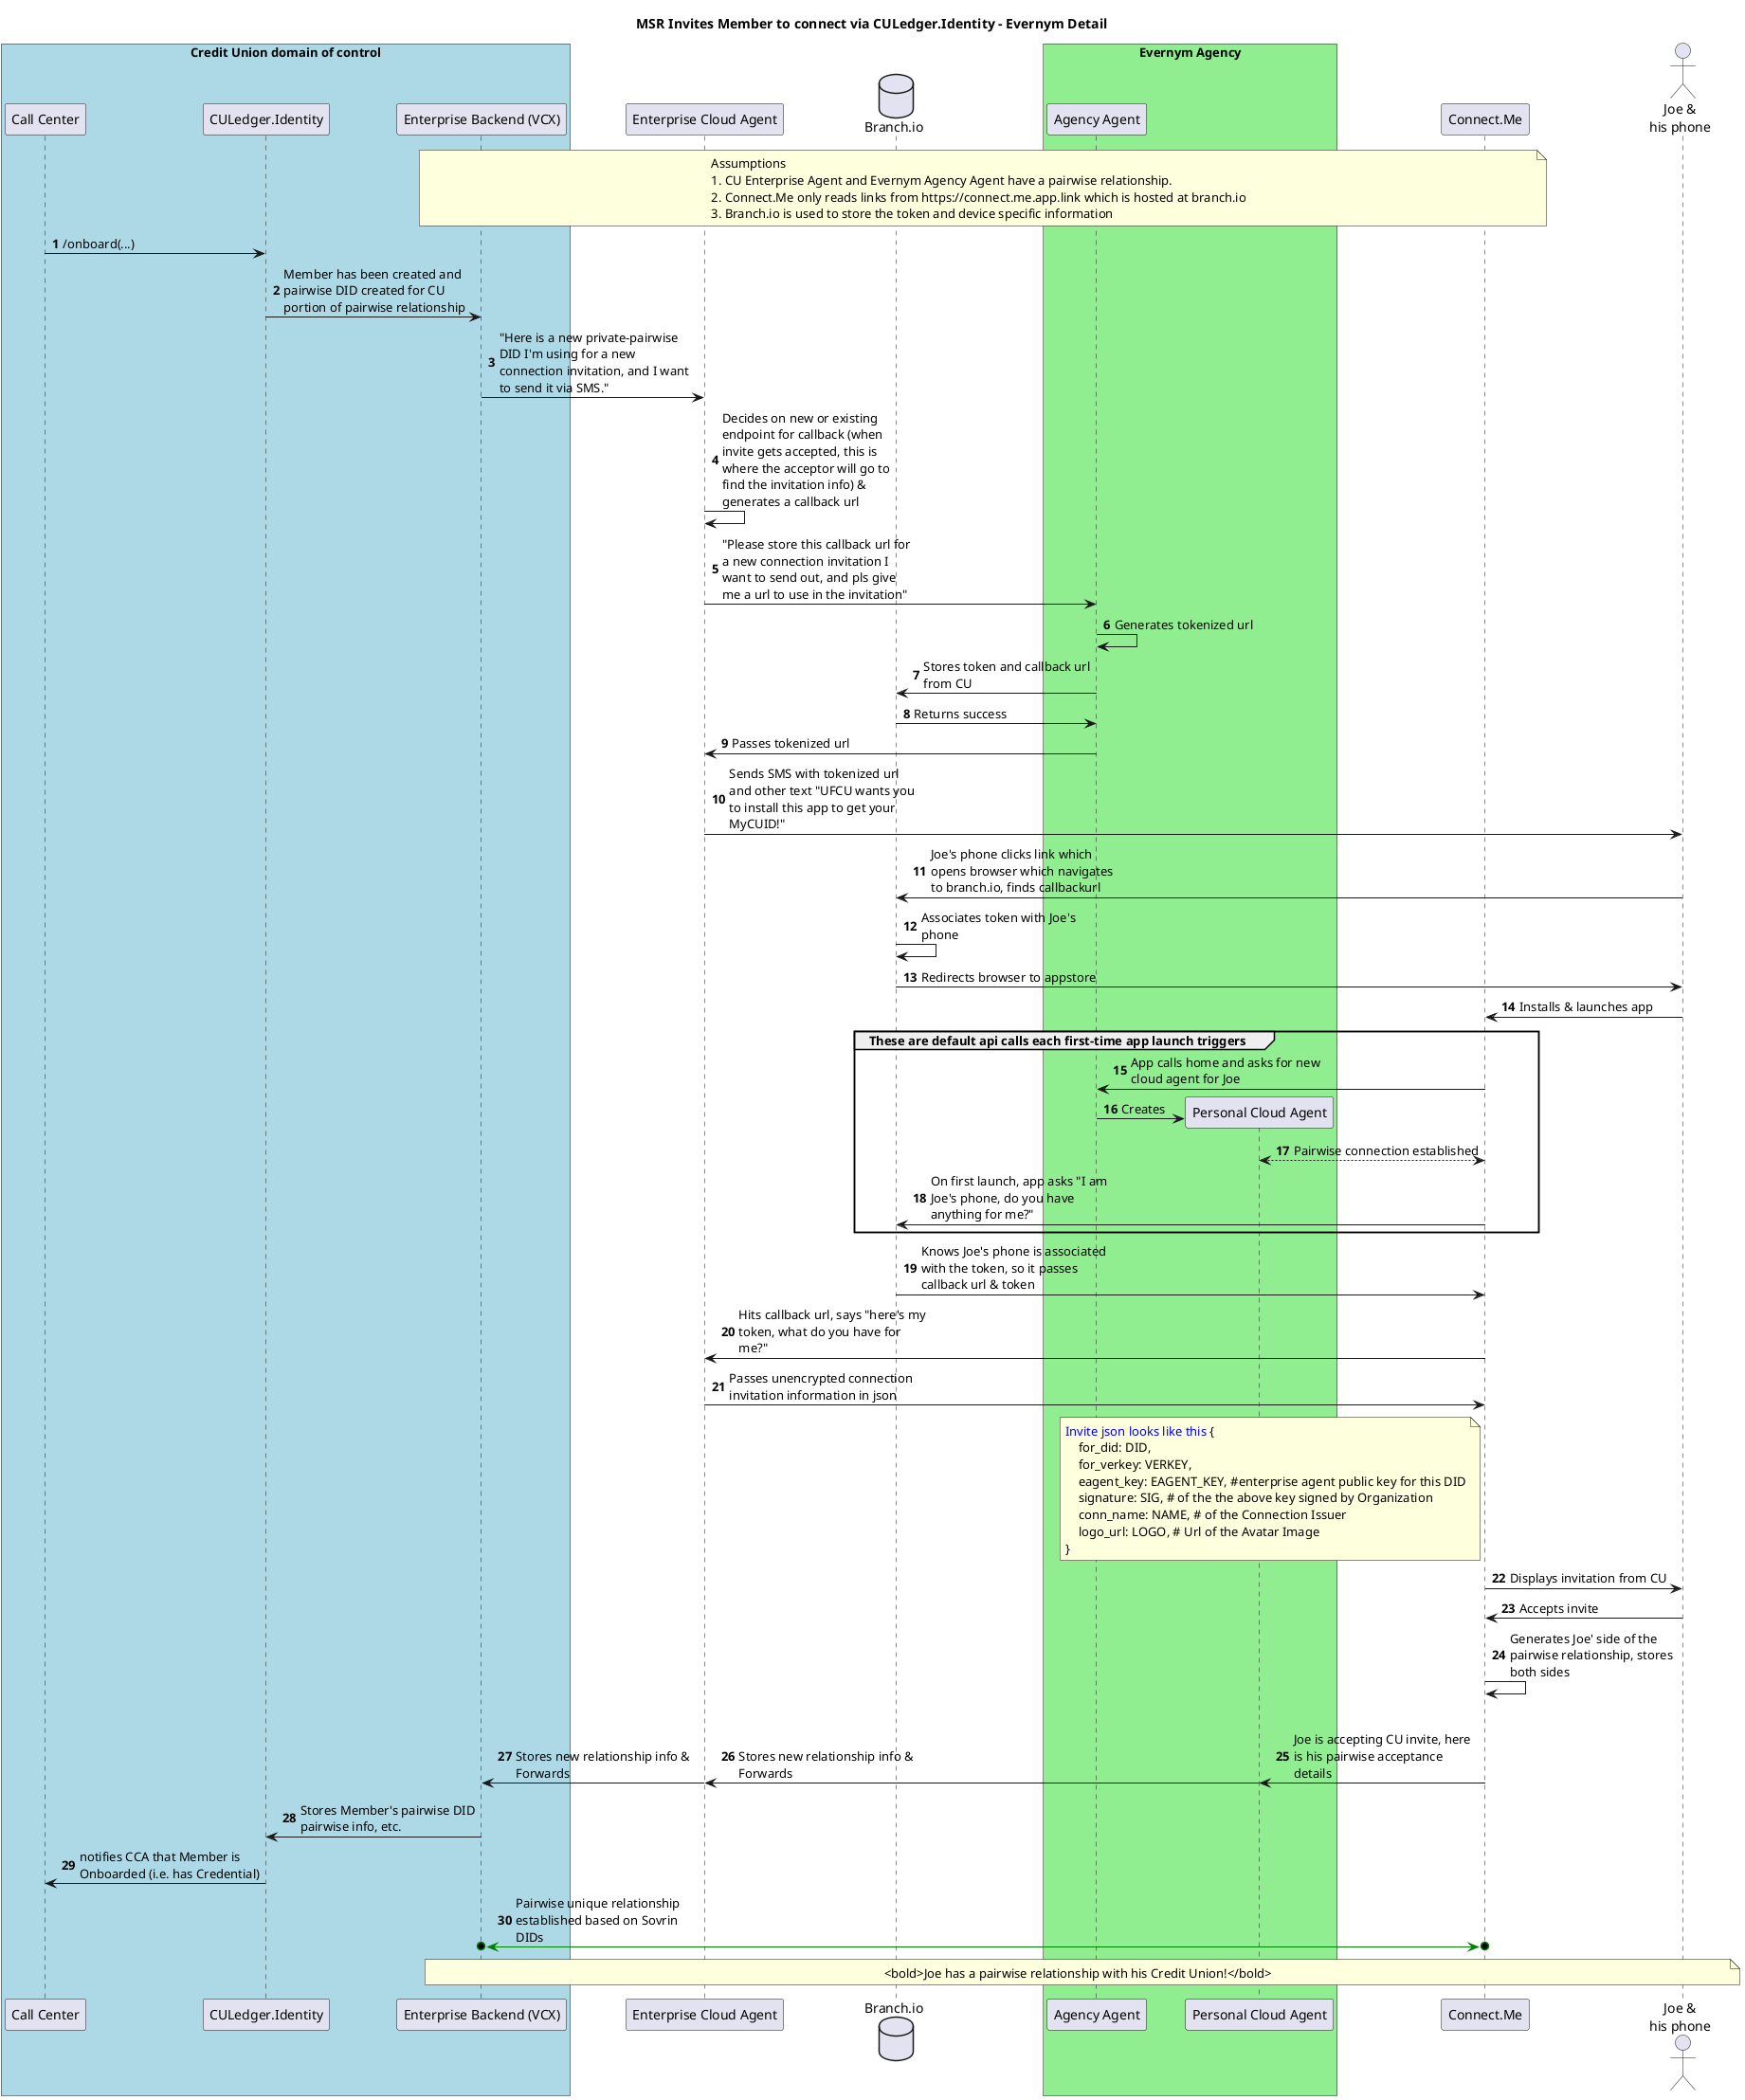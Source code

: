 @startuml
skinparam maxmessagesize 200
box "Credit Union domain of control" #lightblue
participant "Call Center" as cca
participant "CULedger.Identity" as cuid
participant "Enterprise Backend (VCX)" as cu
end box

participant "Enterprise Cloud Agent" as cuag
database "Branch.io" as bra
box "Evernym Agency" #lightgreen
participant "Agency Agent" as agag
participant "Personal Cloud Agent" as conag
end box
participant "Connect.Me" as con
actor "Joe &\nhis phone" as joe


title MSR Invites Member to connect via CULedger.Identity - Evernym Detail

note over cu, con
Assumptions
1. CU Enterprise Agent and Evernym Agency Agent have a pairwise relationship.
2. Connect.Me only reads links from https://connect.me.app.link which is hosted at branch.io
3. Branch.io is used to store the token and device specific information
end note
autonumber
cca -> cuid: /onboard(...)
cuid -> cu: Member has been created and pairwise DID created for CU portion of pairwise relationship
cu -> cuag: "Here is a new private-pairwise DID I'm using for a new connection invitation, and I want to send it via SMS."
cuag -> cuag: Decides on new or existing endpoint for callback (when invite gets accepted, this is where the acceptor will go to find the invitation info) & generates a callback url
cuag -> agag: "Please store this callback url for a new connection invitation I want to send out, and pls give me a url to use in the invitation"
agag -> agag: Generates tokenized url
agag -> bra: Stores token and callback url from CU
bra -> agag: Returns success
agag -> cuag: Passes tokenized url
cuag -> joe: Sends SMS with tokenized url and other text "UFCU wants you to install this app to get your MyCUID!"
joe -> bra: Joe's phone clicks link which opens browser which navigates to branch.io, finds callbackurl
bra -> bra: Associates token with Joe's phone
bra -> joe: Redirects browser to appstore
joe -> con: Installs & launches app
group These are default api calls each first-time app launch triggers
con -> agag: App calls home and asks for new cloud agent for Joe
create conag
agag -> conag: Creates
conag <--> con: Pairwise connection established
con -> bra: On first launch, app asks "I am Joe's phone, do you have anything for me?"
end
bra -> con: Knows Joe's phone is associated with the token, so it passes callback url & token
con -> cuag: Hits callback url, says "here's my token, what do you have for me?"
cuag -> con: Passes unencrypted connection invitation information in json
note left of con
<color:blue>Invite json looks like this</color> {
    for_did: DID,
    for_verkey: VERKEY,
    eagent_key: EAGENT_KEY, #enterprise agent public key for this DID
    signature: SIG, # of the the above key signed by Organization
    conn_name: NAME, # of the Connection Issuer
    logo_url: LOGO, # Url of the Avatar Image
}
end note
con -> joe: Displays invitation from CU
joe -> con: Accepts invite
con -> con: Generates Joe' side of the pairwise relationship, stores both sides
par2
con -> conag: Joe is accepting CU invite, here is his pairwise acceptance details
else
conag -> cuag: \nStores new relationship info & Forwards
else
cuag -> cu: \nStores new relationship info & Forwards
end
cu -> cuid: Stores Member's pairwise DID pairwise info, etc.
cuid -> cca: notifies CCA that Member is Onboarded (i.e. has Credential)

skinparam arrowsize 10
cu o<-[#green]>o con: Pairwise unique relationship established based on Sovrin DIDs
note over cu, joe
<bold>Joe has a pairwise relationship with his Credit Union!</bold>
end note

@enduml